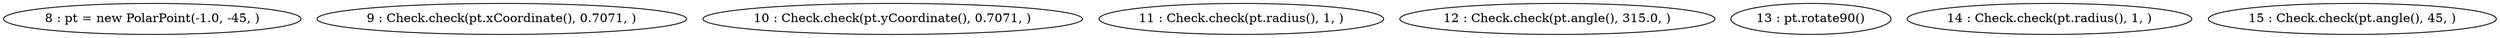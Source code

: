 digraph G {
"8 : pt = new PolarPoint(-1.0, -45, )"
"9 : Check.check(pt.xCoordinate(), 0.7071, )"
"10 : Check.check(pt.yCoordinate(), 0.7071, )"
"11 : Check.check(pt.radius(), 1, )"
"12 : Check.check(pt.angle(), 315.0, )"
"13 : pt.rotate90()"
"14 : Check.check(pt.radius(), 1, )"
"15 : Check.check(pt.angle(), 45, )"
}